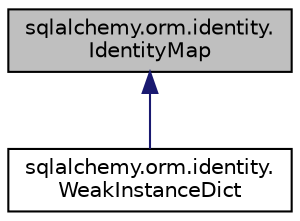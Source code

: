 digraph "sqlalchemy.orm.identity.IdentityMap"
{
 // LATEX_PDF_SIZE
  edge [fontname="Helvetica",fontsize="10",labelfontname="Helvetica",labelfontsize="10"];
  node [fontname="Helvetica",fontsize="10",shape=record];
  Node1 [label="sqlalchemy.orm.identity.\lIdentityMap",height=0.2,width=0.4,color="black", fillcolor="grey75", style="filled", fontcolor="black",tooltip=" "];
  Node1 -> Node2 [dir="back",color="midnightblue",fontsize="10",style="solid",fontname="Helvetica"];
  Node2 [label="sqlalchemy.orm.identity.\lWeakInstanceDict",height=0.2,width=0.4,color="black", fillcolor="white", style="filled",URL="$classsqlalchemy_1_1orm_1_1identity_1_1WeakInstanceDict.html",tooltip=" "];
}
